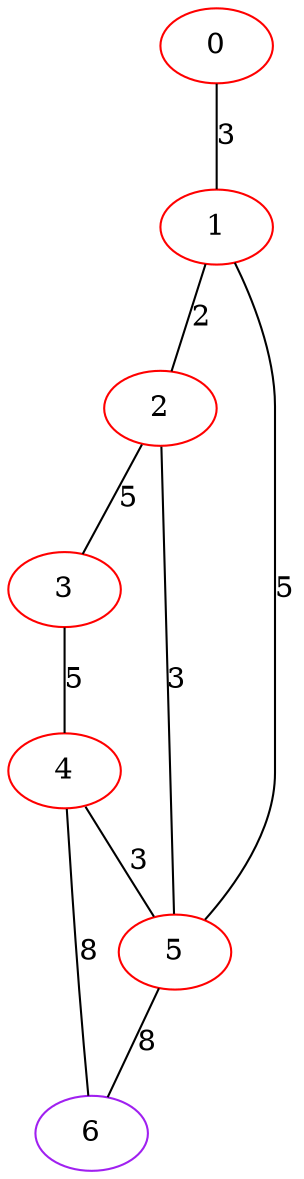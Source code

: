 graph "" {
0 [color=red, weight=1];
1 [color=red, weight=1];
2 [color=red, weight=1];
3 [color=red, weight=1];
4 [color=red, weight=1];
5 [color=red, weight=1];
6 [color=purple, weight=4];
0 -- 1  [key=0, label=3];
1 -- 2  [key=0, label=2];
1 -- 5  [key=0, label=5];
2 -- 3  [key=0, label=5];
2 -- 5  [key=0, label=3];
3 -- 4  [key=0, label=5];
4 -- 5  [key=0, label=3];
4 -- 6  [key=0, label=8];
5 -- 6  [key=0, label=8];
}
